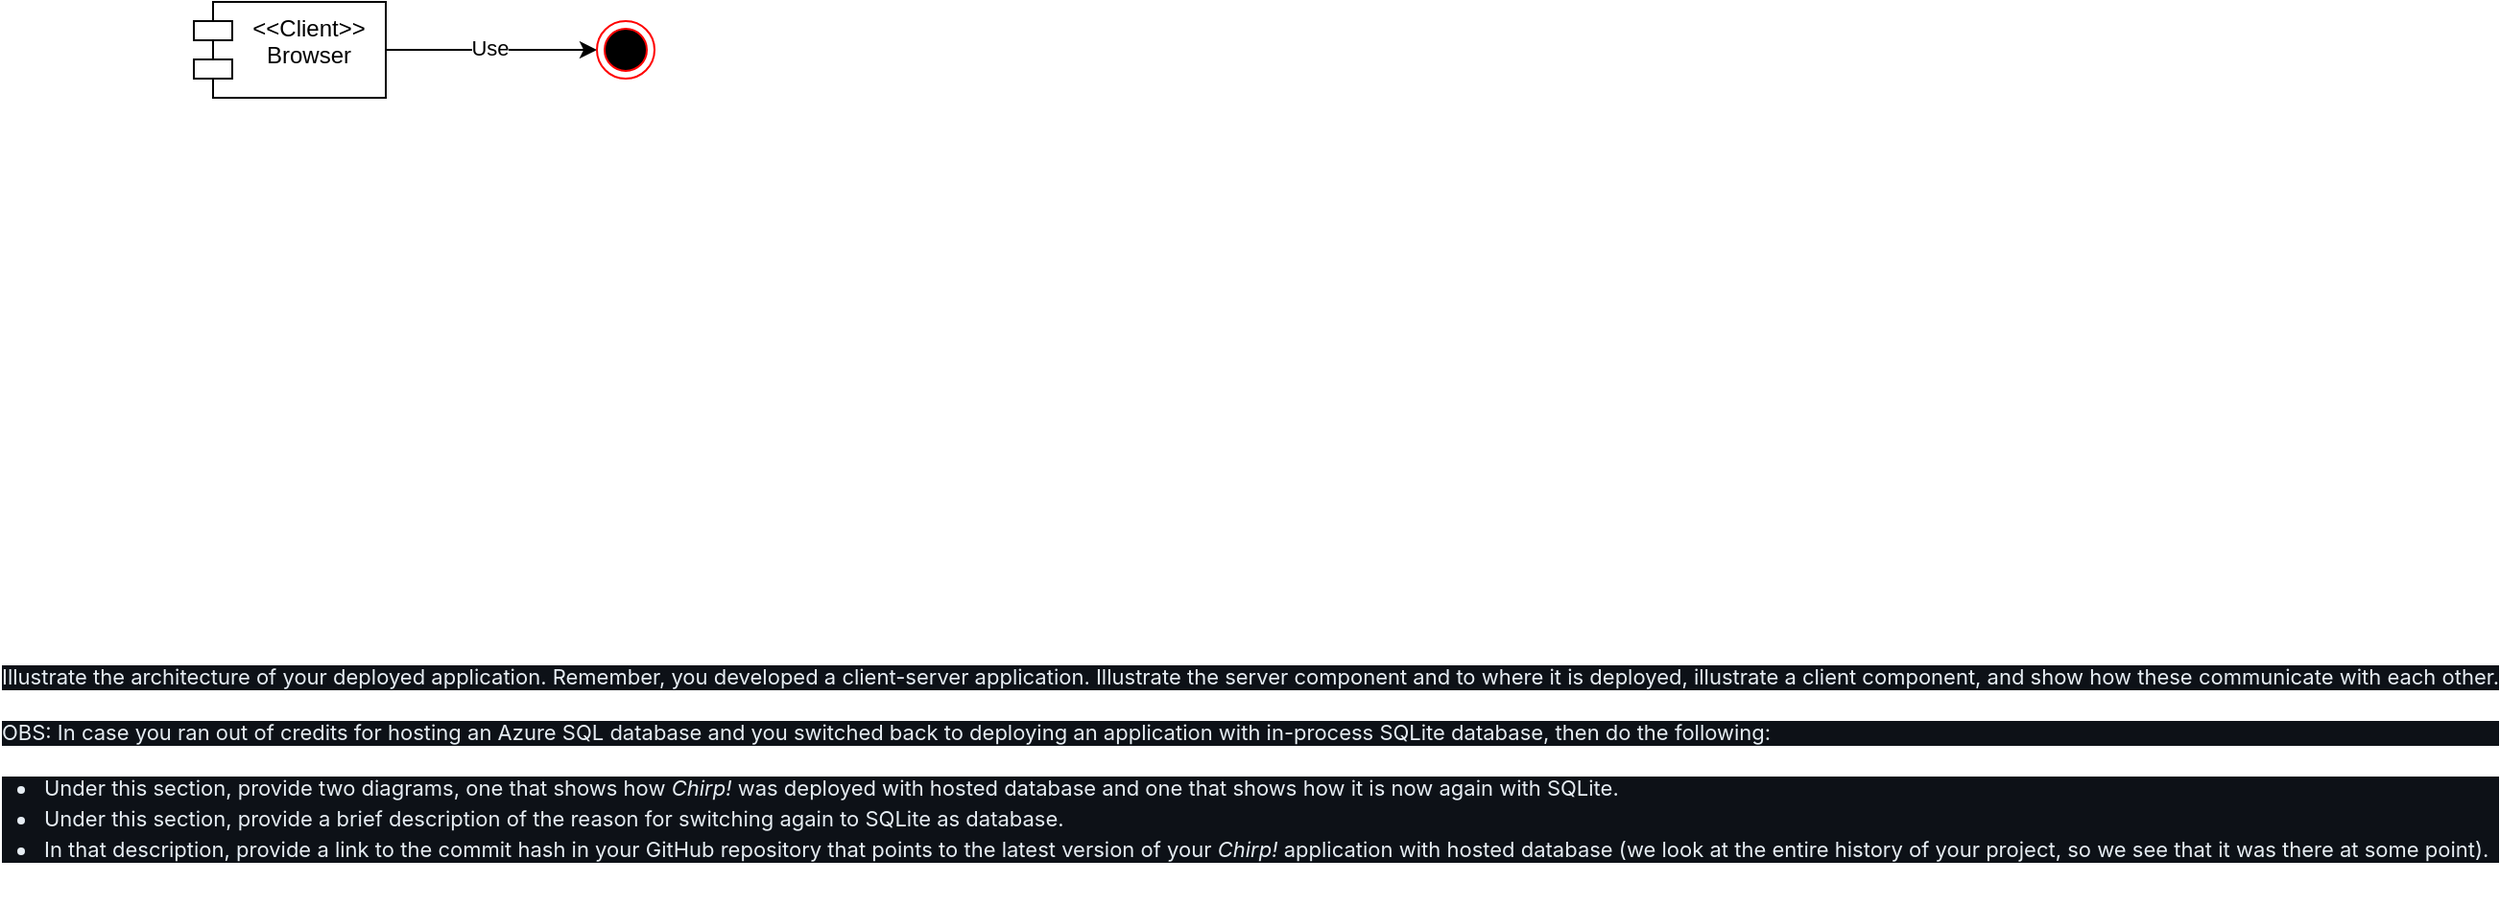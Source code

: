 <mxfile version="22.1.11" type="github">
  <diagram name="Side-1" id="8rPIcWWym98v2iRphj2T">
    <mxGraphModel dx="1793" dy="978" grid="1" gridSize="10" guides="1" tooltips="1" connect="1" arrows="1" fold="1" page="1" pageScale="1" pageWidth="1169" pageHeight="827" math="0" shadow="0">
      <root>
        <mxCell id="0" />
        <mxCell id="1" parent="0" />
        <mxCell id="IT9XZ9y2QMafSBGKigmm-10" style="edgeStyle=orthogonalEdgeStyle;rounded=0;orthogonalLoop=1;jettySize=auto;html=1;" edge="1" parent="1" source="IT9XZ9y2QMafSBGKigmm-8" target="IT9XZ9y2QMafSBGKigmm-9">
          <mxGeometry relative="1" as="geometry" />
        </mxCell>
        <mxCell id="IT9XZ9y2QMafSBGKigmm-12" value="Use" style="edgeLabel;html=1;align=center;verticalAlign=middle;resizable=0;points=[];" vertex="1" connectable="0" parent="IT9XZ9y2QMafSBGKigmm-10">
          <mxGeometry x="-0.018" y="1" relative="1" as="geometry">
            <mxPoint as="offset" />
          </mxGeometry>
        </mxCell>
        <mxCell id="IT9XZ9y2QMafSBGKigmm-8" value="&amp;lt;&amp;lt;Client&amp;gt;&amp;gt;&lt;br&gt;Browser" style="shape=module;align=left;spacingLeft=20;align=center;verticalAlign=top;whiteSpace=wrap;html=1;" vertex="1" parent="1">
          <mxGeometry x="70" y="80" width="100" height="50" as="geometry" />
        </mxCell>
        <mxCell id="IT9XZ9y2QMafSBGKigmm-9" value="" style="ellipse;html=1;shape=endState;fillColor=#000000;strokeColor=#ff0000;" vertex="1" parent="1">
          <mxGeometry x="280" y="90" width="30" height="30" as="geometry" />
        </mxCell>
        <mxCell id="IT9XZ9y2QMafSBGKigmm-15" value="&lt;p style=&quot;box-sizing: border-box; margin-top: 0px; margin-bottom: 16px; color: rgb(230, 237, 243); font-family: -apple-system, BlinkMacSystemFont, &amp;quot;Segoe UI&amp;quot;, &amp;quot;Noto Sans&amp;quot;, Helvetica, Arial, sans-serif, &amp;quot;Apple Color Emoji&amp;quot;, &amp;quot;Segoe UI Emoji&amp;quot;; font-size: 11px; text-align: start; background-color: rgb(13, 17, 23);&quot; dir=&quot;auto&quot;&gt;Illustrate the architecture of your deployed application. Remember, you developed a client-server application. Illustrate the server component and to where it is deployed, illustrate a client component, and show how these communicate with each other.&lt;/p&gt;&lt;p style=&quot;box-sizing: border-box; margin-top: 0px; margin-bottom: 16px; color: rgb(230, 237, 243); font-family: -apple-system, BlinkMacSystemFont, &amp;quot;Segoe UI&amp;quot;, &amp;quot;Noto Sans&amp;quot;, Helvetica, Arial, sans-serif, &amp;quot;Apple Color Emoji&amp;quot;, &amp;quot;Segoe UI Emoji&amp;quot;; font-size: 11px; text-align: start; background-color: rgb(13, 17, 23);&quot; dir=&quot;auto&quot;&gt;OBS: In case you ran out of credits for hosting an Azure SQL database and you switched back to deploying an application with in-process SQLite database, then do the following:&lt;/p&gt;&lt;ul style=&quot;box-sizing: border-box; padding-left: 2em; margin-top: 0px; margin-bottom: 16px; color: rgb(230, 237, 243); font-family: -apple-system, BlinkMacSystemFont, &amp;quot;Segoe UI&amp;quot;, &amp;quot;Noto Sans&amp;quot;, Helvetica, Arial, sans-serif, &amp;quot;Apple Color Emoji&amp;quot;, &amp;quot;Segoe UI Emoji&amp;quot;; font-size: 11px; text-align: start; background-color: rgb(13, 17, 23);&quot; dir=&quot;auto&quot;&gt;&lt;li style=&quot;box-sizing: border-box; font-size: 11px;&quot;&gt;Under this section, provide two diagrams, one that shows how&amp;nbsp;&lt;em style=&quot;box-sizing: border-box; font-size: 11px;&quot;&gt;Chirp!&lt;/em&gt;&amp;nbsp;was deployed with hosted database and one that shows how it is now again with SQLite.&lt;/li&gt;&lt;li style=&quot;box-sizing: border-box; margin-top: 0.25em; font-size: 11px;&quot;&gt;Under this section, provide a brief description of the reason for switching again to SQLite as database.&lt;/li&gt;&lt;li style=&quot;box-sizing: border-box; margin-top: 0.25em; font-size: 11px;&quot;&gt;In that description, provide a link to the commit hash in your GitHub repository that points to the latest version of your&amp;nbsp;&lt;em style=&quot;box-sizing: border-box; font-size: 11px;&quot;&gt;Chirp!&lt;/em&gt;&amp;nbsp;application with hosted database (we look at the entire history of your project, so we see that it was there at some point).&lt;/li&gt;&lt;/ul&gt;" style="text;html=1;align=center;verticalAlign=middle;resizable=0;points=[];autosize=1;strokeColor=none;fillColor=none;fontSize=11;" vertex="1" parent="1">
          <mxGeometry y="420" width="1240" height="130" as="geometry" />
        </mxCell>
      </root>
    </mxGraphModel>
  </diagram>
</mxfile>

